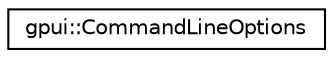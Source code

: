 digraph "Graphical Class Hierarchy"
{
 // LATEX_PDF_SIZE
  edge [fontname="Helvetica",fontsize="10",labelfontname="Helvetica",labelfontsize="10"];
  node [fontname="Helvetica",fontsize="10",shape=record];
  rankdir="LR";
  Node0 [label="gpui::CommandLineOptions",height=0.2,width=0.4,color="black", fillcolor="white", style="filled",URL="$classgpui_1_1_command_line_options.html",tooltip=" "];
}
